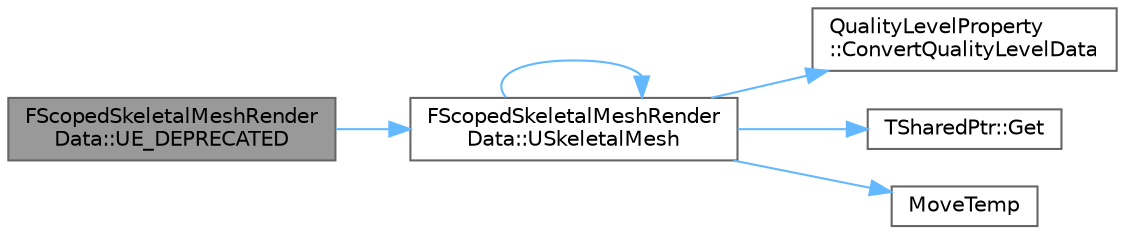 digraph "FScopedSkeletalMeshRenderData::UE_DEPRECATED"
{
 // INTERACTIVE_SVG=YES
 // LATEX_PDF_SIZE
  bgcolor="transparent";
  edge [fontname=Helvetica,fontsize=10,labelfontname=Helvetica,labelfontsize=10];
  node [fontname=Helvetica,fontsize=10,shape=box,height=0.2,width=0.4];
  rankdir="LR";
  Node1 [id="Node000001",label="FScopedSkeletalMeshRender\lData::UE_DEPRECATED",height=0.2,width=0.4,color="gray40", fillcolor="grey60", style="filled", fontcolor="black",tooltip=" "];
  Node1 -> Node2 [id="edge1_Node000001_Node000002",color="steelblue1",style="solid",tooltip=" "];
  Node2 [id="Node000002",label="FScopedSkeletalMeshRender\lData::USkeletalMesh",height=0.2,width=0.4,color="grey40", fillcolor="white", style="filled",URL="$dd/dbf/structFScopedSkeletalMeshRenderData.html#af8544166192af14b9382228a280356c2",tooltip=" "];
  Node2 -> Node3 [id="edge2_Node000002_Node000003",color="steelblue1",style="solid",tooltip=" "];
  Node3 [id="Node000003",label="QualityLevelProperty\l::ConvertQualityLevelData",height=0.2,width=0.4,color="grey40", fillcolor="white", style="filled",URL="$dd/d16/namespaceQualityLevelProperty.html#a24e68462b963d59792e3550cdb6572f7",tooltip=" "];
  Node2 -> Node4 [id="edge3_Node000002_Node000004",color="steelblue1",style="solid",tooltip=" "];
  Node4 [id="Node000004",label="TSharedPtr::Get",height=0.2,width=0.4,color="grey40", fillcolor="white", style="filled",URL="$d8/d2f/classTSharedPtr.html#a34b1891c618f9221537ef6f5edc347a9",tooltip="Returns the object referenced by this pointer, or nullptr if no object is reference."];
  Node2 -> Node5 [id="edge4_Node000002_Node000005",color="steelblue1",style="solid",tooltip=" "];
  Node5 [id="Node000005",label="MoveTemp",height=0.2,width=0.4,color="grey40", fillcolor="white", style="filled",URL="$d4/d24/UnrealTemplate_8h.html#ad5e6c049aeb9c9115fec514ba581dbb6",tooltip="MoveTemp will cast a reference to an rvalue reference."];
  Node2 -> Node2 [id="edge5_Node000002_Node000002",color="steelblue1",style="solid",tooltip=" "];
}
